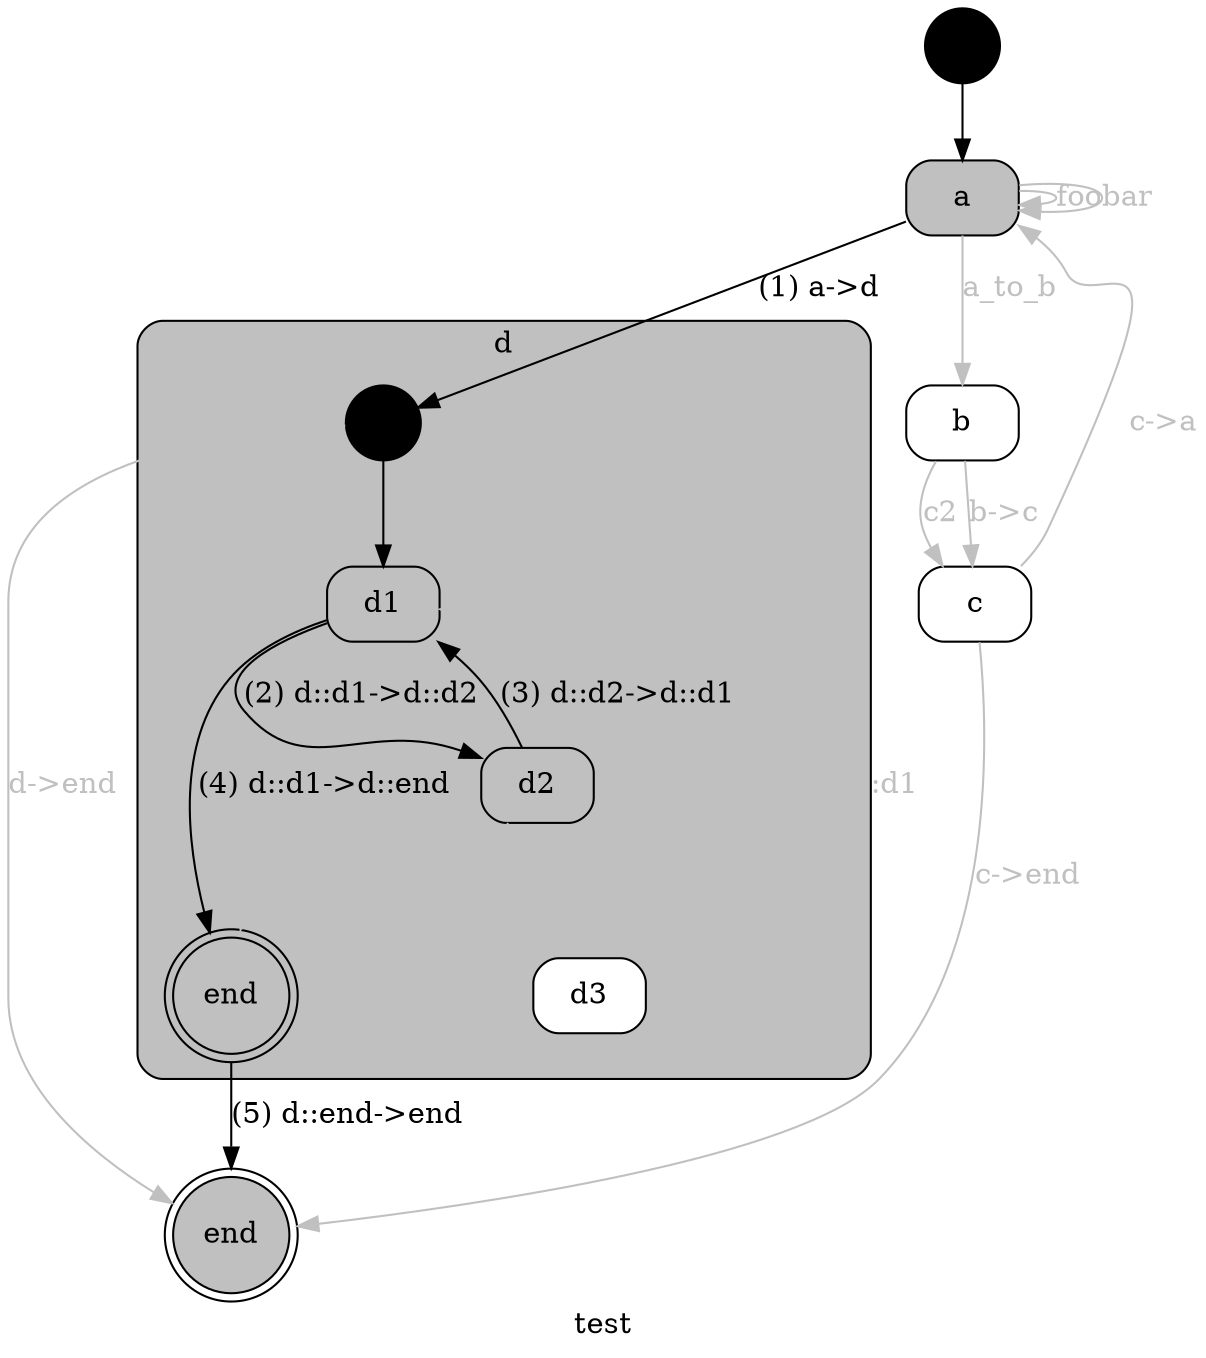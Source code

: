 
// {#<RedSteak::Statemachine test>
digraph x1 {
  label="test"; 
  node [ shape="circle", label="", style=filled, fillcolor=black ] x1_START; 

// #<RedSteak::State test a>
  node [ shape="box", label="a", style="filled,rounded", color=black, fillcolor=grey, fontcolor=black ] x2;

// #<RedSteak::State test b>
  node [ shape="box", label="b", style="filled,rounded", color=black, fillcolor=white, fontcolor=black ] x3;

// #<RedSteak::State test c>
  node [ shape="box", label="c", style="filled,rounded", color=black, fillcolor=white, fontcolor=black ] x4;

// #<RedSteak::State test d>

// {#<RedSteak::Statemachine test::d>
subgraph cluster_x5 {
  label="d"; 
  shape="box"; 
  style="filled,rounded"; 
  fillcolor=grey; 
  fontcolor=black; 
  node [ shape="circle", label="", style=filled, fillcolor=black ] x5_START; 

// #<RedSteak::State test::d d::d1>
  node [ shape="box", label="d1", style="filled,rounded", color=black, fillcolor=grey, fontcolor=black ] x6;

// #<RedSteak::State test::d d::d2>
  node [ shape="box", label="d2", style="filled,rounded", color=black, fillcolor=grey, fontcolor=black ] x7;

// #<RedSteak::State test::d d::d3>
  node [ shape="box", label="d3", style="filled,rounded", color=black, fillcolor=white, fontcolor=black ] x8;

// #<RedSteak::State test::d d::end>
  node [ shape="doublecircle", label="end", style="filled,rounded", color=black, fillcolor=grey, fontcolor=black ] x9;
}
// } #<RedSteak::Statemachine test::d>

// #<RedSteak::State test end>
  node [ shape="doublecircle", label="end", style="filled,rounded", color=black, fillcolor=grey, fontcolor=black ] x10;

// #<RedSteak::Transition test foo a -> a>
x2 -> x2 [ label="foo", color=gray, fontcolor=gray ];

// #<RedSteak::Transition test bar a -> a>
x2 -> x2 [ label="bar", color=gray, fontcolor=gray ];

// #<RedSteak::Transition test a_to_b a -> b>
x2 -> x3 [ label="a_to_b", color=gray, fontcolor=gray ];

// #<RedSteak::Transition test b->c b -> c>
x3 -> x4 [ label="b->c", color=gray, fontcolor=gray ];

// #<RedSteak::Transition test c2 b -> c>
x3 -> x4 [ label="c2", color=gray, fontcolor=gray ];

// #<RedSteak::Transition test c->a c -> a>
x4 -> x2 [ label="c->a", color=gray, fontcolor=gray ];

// #<RedSteak::Transition test c->end c -> end>
x4 -> x10 [ label="c->end", color=gray, fontcolor=gray ];

// #<RedSteak::Transition test a->d a -> d>
x2 -> x5_START [ label="(1) a->d", color=black, fontcolor=black ];

// #<RedSteak::Transition test d->end d -> end>
x5_START -> x10 [ label="d->end", color=gray, fontcolor=gray ];
x1_START -> x2;

// #<RedSteak::Transition test::d d::d1->d::d2 d::d1 -> d::d2>
x6 -> x7 [ label="(2) d::d1->d::d2", color=black, fontcolor=black ];

// #<RedSteak::Transition test::d d::d1->d::end d::d1 -> d::end>
x6 -> x9 [ label="(4) d::d1->d::end", color=black, fontcolor=black ];

// #<RedSteak::Transition test::d d::d2->d::d1 d::d2 -> d::d1>
x7 -> x6 [ label="(3) d::d2->d::d1", color=black, fontcolor=black ];

// #<RedSteak::Transition test::d d::d2->d::end d::d2 -> d::end>
x7 -> x9 [ label="d::d2->d::end", color=gray, fontcolor=gray ];

// #<RedSteak::Transition test::d d::d3->d::d1 d::d3 -> d::d1>
x8 -> x6 [ label="d::d3->d::d1", color=gray, fontcolor=gray ];

// #<RedSteak::Transition test::d d::d2->d::d3 d::d2 -> d::d3>
x7 -> x8 [ label="d::d2->d::d3", color=gray, fontcolor=gray ];

// #<RedSteak::Transition test::d d::end->end d::end -> end>
x9 -> x10 [ label="(5) d::end->end", color=black, fontcolor=black ];
x5_START -> x6;
}
// } #<RedSteak::Statemachine test>
